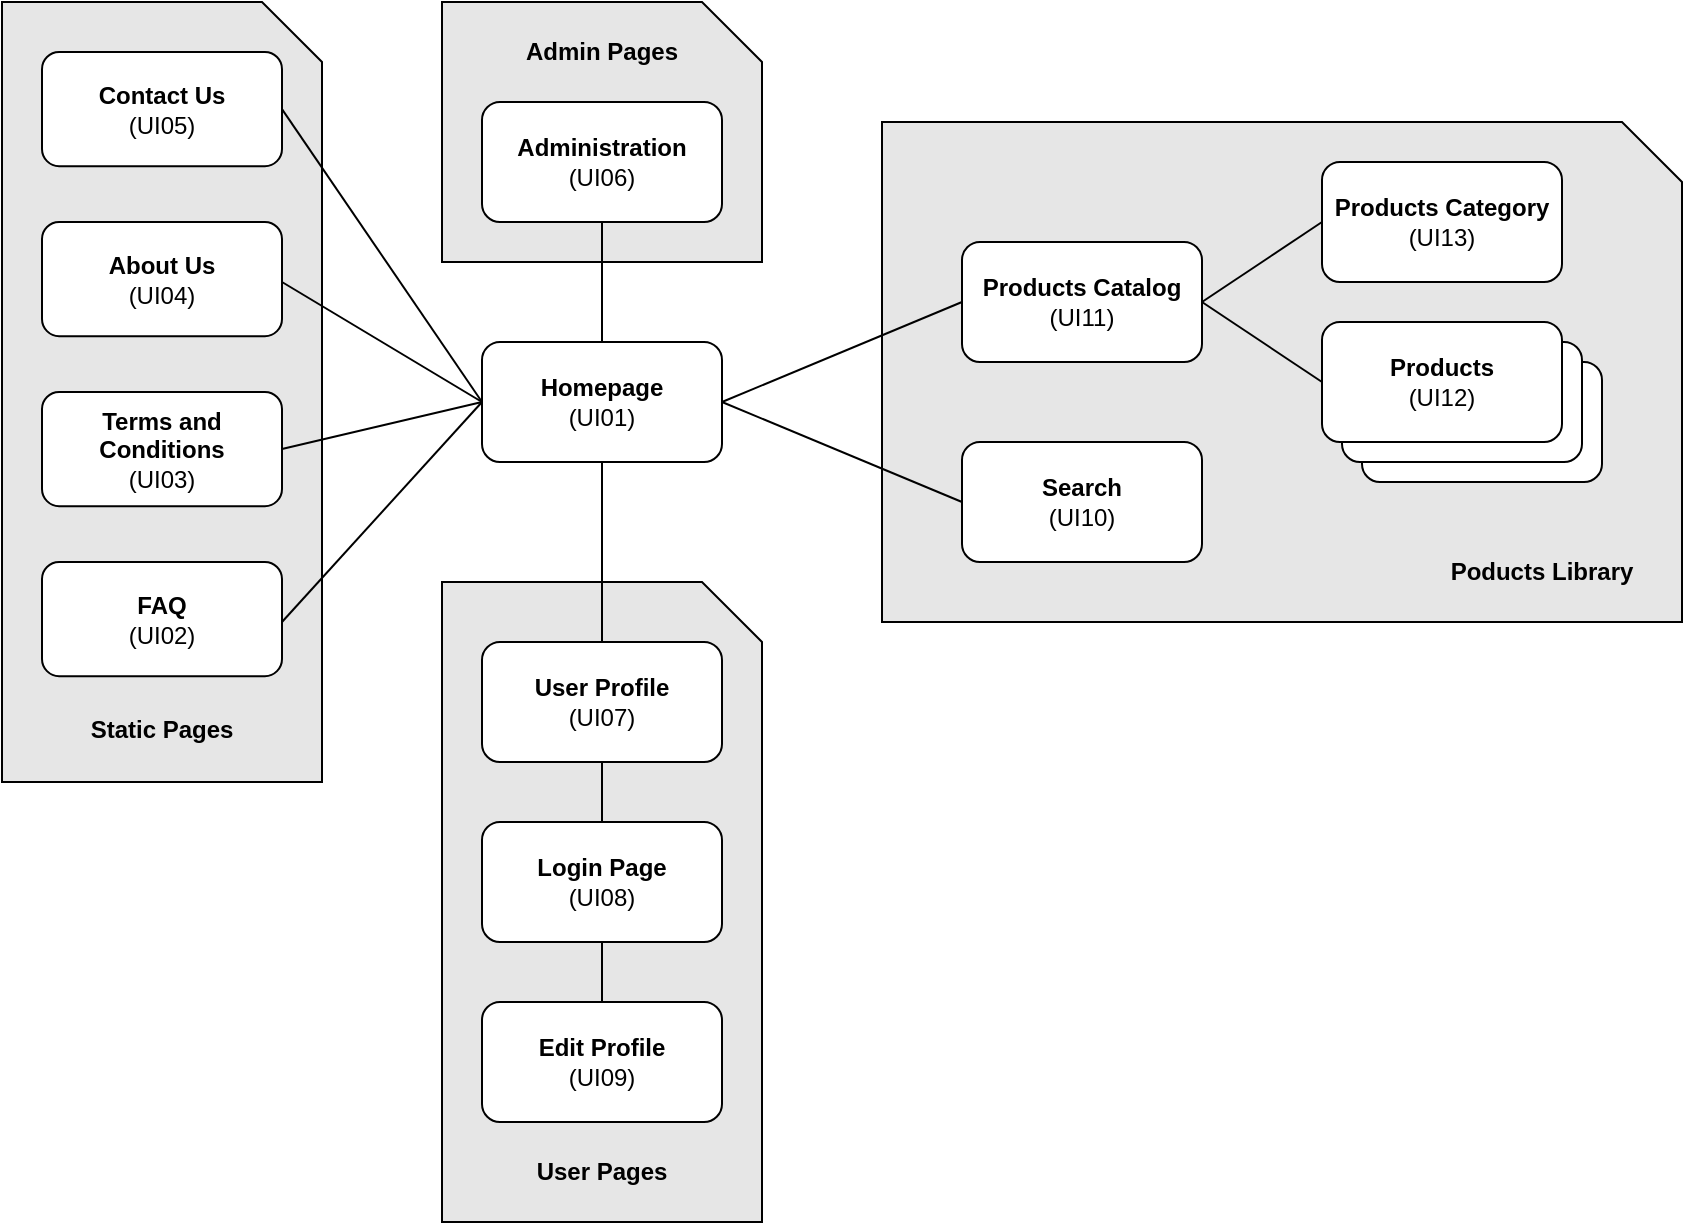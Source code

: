 <mxfile version="20.4.0" type="device"><diagram id="FbHLEzwhb3HG7LuKWLSo" name="Page-1"><mxGraphModel dx="1422" dy="764" grid="1" gridSize="10" guides="1" tooltips="1" connect="1" arrows="1" fold="1" page="1" pageScale="1" pageWidth="827" pageHeight="1169" math="0" shadow="0"><root><mxCell id="0"/><mxCell id="1" parent="0"/><mxCell id="mgl7p4GGUxX9ko9Ei8cL-6" value="" style="group" parent="1" vertex="1" connectable="0"><mxGeometry x="180" y="400" width="160" height="390" as="geometry"/></mxCell><mxCell id="mgl7p4GGUxX9ko9Ei8cL-1" value="" style="shape=card;whiteSpace=wrap;html=1;verticalAlign=middle;fillColor=#E6E6E6;flipH=1;" parent="mgl7p4GGUxX9ko9Ei8cL-6" vertex="1"><mxGeometry width="160" height="390" as="geometry"/></mxCell><mxCell id="mgl7p4GGUxX9ko9Ei8cL-5" value="" style="group" parent="mgl7p4GGUxX9ko9Ei8cL-6" vertex="1" connectable="0"><mxGeometry x="20" y="25.004" width="120" height="318.048" as="geometry"/></mxCell><mxCell id="mgl7p4GGUxX9ko9Ei8cL-3" value="" style="rounded=1;whiteSpace=wrap;html=1;fontColor=#000000;fillColor=#FFFFFF;" parent="mgl7p4GGUxX9ko9Ei8cL-5" vertex="1"><mxGeometry width="120" height="57.073" as="geometry"/></mxCell><mxCell id="mgl7p4GGUxX9ko9Ei8cL-4" value="&lt;div&gt;&lt;b&gt;Contact Us&lt;/b&gt;&lt;/div&gt;&lt;div&gt;(UI05)&lt;b&gt;&lt;br&gt;&lt;/b&gt;&lt;/div&gt;" style="text;html=1;strokeColor=none;fillColor=none;align=center;verticalAlign=middle;whiteSpace=wrap;rounded=0;fontColor=#000000;" parent="mgl7p4GGUxX9ko9Ei8cL-5" vertex="1"><mxGeometry x="25" y="14.268" width="70" height="28.537" as="geometry"/></mxCell><mxCell id="mgl7p4GGUxX9ko9Ei8cL-2" value="&lt;b&gt;Static Pages&lt;/b&gt;" style="text;html=1;strokeColor=none;fillColor=none;align=center;verticalAlign=middle;whiteSpace=wrap;rounded=0;container=1;" parent="mgl7p4GGUxX9ko9Ei8cL-6" vertex="1"><mxGeometry x="40" y="349.997" width="80" height="28.537" as="geometry"/></mxCell><mxCell id="mgl7p4GGUxX9ko9Ei8cL-8" value="&lt;div&gt;&lt;b&gt;Terms and Conditions&lt;br&gt;&lt;/b&gt;&lt;/div&gt;&lt;div&gt;(UI03)&lt;b&gt;&lt;br&gt;&lt;/b&gt;&lt;/div&gt;" style="rounded=1;whiteSpace=wrap;html=1;fontColor=#000000;fillColor=#FFFFFF;" parent="mgl7p4GGUxX9ko9Ei8cL-6" vertex="1"><mxGeometry x="20" y="194.996" width="120" height="57.073" as="geometry"/></mxCell><mxCell id="mgl7p4GGUxX9ko9Ei8cL-7" value="&lt;div&gt;&lt;b&gt;About Us&lt;/b&gt;&lt;/div&gt;&lt;div&gt;(UI04)&lt;b&gt;&lt;br&gt;&lt;/b&gt;&lt;/div&gt;" style="rounded=1;whiteSpace=wrap;html=1;fontColor=#000000;fillColor=#FFFFFF;" parent="mgl7p4GGUxX9ko9Ei8cL-6" vertex="1"><mxGeometry x="20" y="110.002" width="120" height="57.073" as="geometry"/></mxCell><mxCell id="mgl7p4GGUxX9ko9Ei8cL-11" value="&lt;div&gt;&lt;b&gt;FAQ&lt;br&gt;&lt;/b&gt;&lt;/div&gt;&lt;div&gt;(UI02)&lt;b&gt;&lt;br&gt;&lt;/b&gt;&lt;/div&gt;" style="rounded=1;whiteSpace=wrap;html=1;fontColor=#000000;fillColor=#FFFFFF;" parent="mgl7p4GGUxX9ko9Ei8cL-6" vertex="1"><mxGeometry x="20" y="279.999" width="120" height="57.073" as="geometry"/></mxCell><mxCell id="mgl7p4GGUxX9ko9Ei8cL-13" value="&lt;div&gt;&lt;b&gt;Homepage&lt;/b&gt;&lt;/div&gt;&lt;div&gt;(UI01)&lt;b&gt;&lt;br&gt;&lt;/b&gt;&lt;/div&gt;" style="rounded=1;whiteSpace=wrap;html=1;fontColor=#000000;fillColor=#FFFFFF;" parent="1" vertex="1"><mxGeometry x="420" y="570" width="120" height="60" as="geometry"/></mxCell><mxCell id="mgl7p4GGUxX9ko9Ei8cL-20" value="" style="group" parent="1" vertex="1" connectable="0"><mxGeometry x="400" y="400" width="160" height="130" as="geometry"/></mxCell><mxCell id="mgl7p4GGUxX9ko9Ei8cL-14" value="" style="shape=card;whiteSpace=wrap;html=1;fontColor=#000000;fillColor=#E6E6E6;flipH=1;" parent="mgl7p4GGUxX9ko9Ei8cL-20" vertex="1"><mxGeometry width="160" height="130" as="geometry"/></mxCell><mxCell id="mgl7p4GGUxX9ko9Ei8cL-18" value="&lt;div&gt;&lt;b&gt;Administration&lt;/b&gt;&lt;/div&gt;&lt;div&gt;(UI06)&lt;b&gt;&lt;br&gt;&lt;/b&gt;&lt;/div&gt;" style="rounded=1;whiteSpace=wrap;html=1;fontColor=#000000;fillColor=#FFFFFF;" parent="mgl7p4GGUxX9ko9Ei8cL-20" vertex="1"><mxGeometry x="20" y="50" width="120" height="60" as="geometry"/></mxCell><mxCell id="mgl7p4GGUxX9ko9Ei8cL-19" value="&lt;b&gt;Admin Pages&lt;/b&gt;" style="text;html=1;strokeColor=none;fillColor=none;align=center;verticalAlign=middle;whiteSpace=wrap;rounded=0;fontColor=#000000;" parent="mgl7p4GGUxX9ko9Ei8cL-20" vertex="1"><mxGeometry x="40" y="10" width="80" height="30" as="geometry"/></mxCell><mxCell id="mgl7p4GGUxX9ko9Ei8cL-23" value="" style="endArrow=none;html=1;rounded=0;fontColor=#000000;entryX=0.5;entryY=1;entryDx=0;entryDy=0;exitX=0.5;exitY=0;exitDx=0;exitDy=0;" parent="1" source="mgl7p4GGUxX9ko9Ei8cL-13" target="mgl7p4GGUxX9ko9Ei8cL-18" edge="1"><mxGeometry width="50" height="50" relative="1" as="geometry"><mxPoint x="390" y="590" as="sourcePoint"/><mxPoint x="440" y="540" as="targetPoint"/></mxGeometry></mxCell><mxCell id="mgl7p4GGUxX9ko9Ei8cL-24" value="" style="endArrow=none;html=1;rounded=0;fontColor=#000000;entryX=0;entryY=0.5;entryDx=0;entryDy=0;exitX=1;exitY=0.5;exitDx=0;exitDy=0;" parent="1" source="mgl7p4GGUxX9ko9Ei8cL-3" target="mgl7p4GGUxX9ko9Ei8cL-13" edge="1"><mxGeometry width="50" height="50" relative="1" as="geometry"><mxPoint x="390" y="590" as="sourcePoint"/><mxPoint x="440" y="540" as="targetPoint"/></mxGeometry></mxCell><mxCell id="mgl7p4GGUxX9ko9Ei8cL-25" value="" style="endArrow=none;html=1;rounded=0;fontColor=#000000;entryX=0;entryY=0.5;entryDx=0;entryDy=0;" parent="1" target="mgl7p4GGUxX9ko9Ei8cL-13" edge="1"><mxGeometry width="50" height="50" relative="1" as="geometry"><mxPoint x="320" y="540" as="sourcePoint"/><mxPoint x="440" y="540" as="targetPoint"/></mxGeometry></mxCell><mxCell id="mgl7p4GGUxX9ko9Ei8cL-26" value="" style="endArrow=none;html=1;rounded=0;fontColor=#000000;exitX=1;exitY=0.5;exitDx=0;exitDy=0;entryX=0;entryY=0.5;entryDx=0;entryDy=0;" parent="1" source="mgl7p4GGUxX9ko9Ei8cL-8" target="mgl7p4GGUxX9ko9Ei8cL-13" edge="1"><mxGeometry width="50" height="50" relative="1" as="geometry"><mxPoint x="390" y="590" as="sourcePoint"/><mxPoint x="440" y="540" as="targetPoint"/></mxGeometry></mxCell><mxCell id="mgl7p4GGUxX9ko9Ei8cL-27" value="" style="endArrow=none;html=1;rounded=0;fontColor=#000000;entryX=0;entryY=0.5;entryDx=0;entryDy=0;" parent="1" target="mgl7p4GGUxX9ko9Ei8cL-13" edge="1"><mxGeometry width="50" height="50" relative="1" as="geometry"><mxPoint x="320" y="710" as="sourcePoint"/><mxPoint x="440" y="540" as="targetPoint"/></mxGeometry></mxCell><mxCell id="2mMDmbkEYpSXGZDixhXu-1" value="" style="shape=card;whiteSpace=wrap;html=1;flipH=1;fillColor=#E6E6E6;" parent="1" vertex="1"><mxGeometry x="400" y="690" width="160" height="320" as="geometry"/></mxCell><mxCell id="2mMDmbkEYpSXGZDixhXu-2" value="&lt;div&gt;&lt;b&gt;User Profile&lt;/b&gt;&lt;/div&gt;&lt;div&gt;(UI07)&lt;b&gt;&lt;br&gt;&lt;/b&gt;&lt;/div&gt;" style="rounded=1;whiteSpace=wrap;html=1;fillColor=#FFFFFF;" parent="1" vertex="1"><mxGeometry x="420" y="720" width="120" height="60" as="geometry"/></mxCell><mxCell id="2mMDmbkEYpSXGZDixhXu-4" value="&lt;b&gt;User Pages&lt;/b&gt;" style="text;html=1;strokeColor=none;fillColor=none;align=center;verticalAlign=middle;whiteSpace=wrap;rounded=0;" parent="1" vertex="1"><mxGeometry x="445" y="970" width="70" height="30" as="geometry"/></mxCell><mxCell id="FolFfBXA7Gakxo-xVc1d-1" value="&lt;div&gt;&lt;b&gt;Login Page&lt;/b&gt;&lt;/div&gt;&lt;div&gt;(UI08)&lt;b&gt;&lt;br&gt;&lt;/b&gt;&lt;/div&gt;" style="rounded=1;whiteSpace=wrap;html=1;" parent="1" vertex="1"><mxGeometry x="420" y="810" width="120" height="60" as="geometry"/></mxCell><mxCell id="FolFfBXA7Gakxo-xVc1d-3" value="&lt;div&gt;&lt;b&gt;Edit Profile&lt;/b&gt;&lt;/div&gt;&lt;div&gt;(UI09)&lt;b&gt;&lt;br&gt;&lt;/b&gt;&lt;/div&gt;" style="rounded=1;whiteSpace=wrap;html=1;" parent="1" vertex="1"><mxGeometry x="420" y="900" width="120" height="60" as="geometry"/></mxCell><mxCell id="FolFfBXA7Gakxo-xVc1d-5" value="" style="endArrow=none;html=1;rounded=0;entryX=0.5;entryY=1;entryDx=0;entryDy=0;exitX=0.5;exitY=0;exitDx=0;exitDy=0;" parent="1" source="2mMDmbkEYpSXGZDixhXu-2" target="mgl7p4GGUxX9ko9Ei8cL-13" edge="1"><mxGeometry width="50" height="50" relative="1" as="geometry"><mxPoint x="390" y="690" as="sourcePoint"/><mxPoint x="440" y="640" as="targetPoint"/></mxGeometry></mxCell><mxCell id="FolFfBXA7Gakxo-xVc1d-6" value="" style="endArrow=none;html=1;rounded=0;entryX=0.5;entryY=1;entryDx=0;entryDy=0;exitX=0.5;exitY=0;exitDx=0;exitDy=0;" parent="1" source="FolFfBXA7Gakxo-xVc1d-1" target="2mMDmbkEYpSXGZDixhXu-2" edge="1"><mxGeometry width="50" height="50" relative="1" as="geometry"><mxPoint x="490" y="800" as="sourcePoint"/><mxPoint x="440" y="640" as="targetPoint"/></mxGeometry></mxCell><mxCell id="FolFfBXA7Gakxo-xVc1d-7" value="" style="endArrow=none;html=1;rounded=0;exitX=0.5;exitY=0;exitDx=0;exitDy=0;entryX=0.5;entryY=1;entryDx=0;entryDy=0;" parent="1" source="FolFfBXA7Gakxo-xVc1d-3" target="FolFfBXA7Gakxo-xVc1d-1" edge="1"><mxGeometry width="50" height="50" relative="1" as="geometry"><mxPoint x="390" y="690" as="sourcePoint"/><mxPoint x="440" y="640" as="targetPoint"/></mxGeometry></mxCell><mxCell id="FolFfBXA7Gakxo-xVc1d-18" value="" style="group" parent="1" vertex="1" connectable="0"><mxGeometry x="620" y="460" width="400" height="250" as="geometry"/></mxCell><mxCell id="FolFfBXA7Gakxo-xVc1d-8" value="" style="shape=card;whiteSpace=wrap;html=1;flipH=1;fillColor=#E6E6E6;" parent="FolFfBXA7Gakxo-xVc1d-18" vertex="1"><mxGeometry width="400" height="250" as="geometry"/></mxCell><mxCell id="FolFfBXA7Gakxo-xVc1d-9" value="&lt;b&gt;Poducts Library&lt;/b&gt;" style="text;html=1;strokeColor=none;fillColor=none;align=center;verticalAlign=middle;whiteSpace=wrap;rounded=0;" parent="FolFfBXA7Gakxo-xVc1d-18" vertex="1"><mxGeometry x="270" y="210" width="120" height="30" as="geometry"/></mxCell><mxCell id="FolFfBXA7Gakxo-xVc1d-10" value="&lt;div&gt;&lt;b&gt;Search&lt;/b&gt;&lt;/div&gt;&lt;div&gt;(UI10)&lt;br&gt;&lt;/div&gt;" style="rounded=1;whiteSpace=wrap;html=1;fillColor=#FFFFFF;" parent="FolFfBXA7Gakxo-xVc1d-18" vertex="1"><mxGeometry x="40" y="160" width="120" height="60" as="geometry"/></mxCell><mxCell id="FolFfBXA7Gakxo-xVc1d-11" value="&lt;div&gt;&lt;b&gt;Products Catalog&lt;/b&gt;&lt;/div&gt;&lt;div&gt;(UI11)&lt;br&gt;&lt;/div&gt;" style="rounded=1;whiteSpace=wrap;html=1;fillColor=#FFFFFF;" parent="FolFfBXA7Gakxo-xVc1d-18" vertex="1"><mxGeometry x="40" y="60" width="120" height="60" as="geometry"/></mxCell><mxCell id="FolFfBXA7Gakxo-xVc1d-15" value="" style="group" parent="FolFfBXA7Gakxo-xVc1d-18" vertex="1" connectable="0"><mxGeometry x="220" y="100" width="140" height="80" as="geometry"/></mxCell><mxCell id="FolFfBXA7Gakxo-xVc1d-12" value="" style="rounded=1;whiteSpace=wrap;html=1;fillColor=#FFFFFF;" parent="FolFfBXA7Gakxo-xVc1d-15" vertex="1"><mxGeometry x="20" y="20" width="120" height="60" as="geometry"/></mxCell><mxCell id="FolFfBXA7Gakxo-xVc1d-13" value="" style="rounded=1;whiteSpace=wrap;html=1;fillColor=#FFFFFF;" parent="FolFfBXA7Gakxo-xVc1d-15" vertex="1"><mxGeometry x="10" y="10" width="120" height="60" as="geometry"/></mxCell><mxCell id="FolFfBXA7Gakxo-xVc1d-14" value="&lt;div&gt;&lt;b&gt;Products &lt;br&gt;&lt;/b&gt;&lt;/div&gt;&lt;div&gt;(UI12)&lt;br&gt;&lt;/div&gt;" style="rounded=1;whiteSpace=wrap;html=1;fillColor=#FFFFFF;" parent="FolFfBXA7Gakxo-xVc1d-15" vertex="1"><mxGeometry width="120" height="60" as="geometry"/></mxCell><mxCell id="FolFfBXA7Gakxo-xVc1d-16" value="&lt;div&gt;&lt;b&gt;Products Category&lt;/b&gt;&lt;/div&gt;&lt;div&gt;(UI13)&lt;br&gt;&lt;/div&gt;" style="rounded=1;whiteSpace=wrap;html=1;fillColor=#FFFFFF;" parent="FolFfBXA7Gakxo-xVc1d-18" vertex="1"><mxGeometry x="220" y="20" width="120" height="60" as="geometry"/></mxCell><mxCell id="FolFfBXA7Gakxo-xVc1d-21" value="" style="endArrow=none;html=1;rounded=0;exitX=1;exitY=0.5;exitDx=0;exitDy=0;entryX=0;entryY=0.5;entryDx=0;entryDy=0;" parent="FolFfBXA7Gakxo-xVc1d-18" source="FolFfBXA7Gakxo-xVc1d-11" target="FolFfBXA7Gakxo-xVc1d-16" edge="1"><mxGeometry width="50" height="50" relative="1" as="geometry"><mxPoint x="170" y="60" as="sourcePoint"/><mxPoint x="220" y="10" as="targetPoint"/></mxGeometry></mxCell><mxCell id="FolFfBXA7Gakxo-xVc1d-22" value="" style="endArrow=none;html=1;rounded=0;entryX=0;entryY=0.5;entryDx=0;entryDy=0;exitX=1;exitY=0.5;exitDx=0;exitDy=0;" parent="FolFfBXA7Gakxo-xVc1d-18" source="FolFfBXA7Gakxo-xVc1d-11" target="FolFfBXA7Gakxo-xVc1d-14" edge="1"><mxGeometry width="50" height="50" relative="1" as="geometry"><mxPoint x="160" y="190" as="sourcePoint"/><mxPoint x="210" y="140" as="targetPoint"/></mxGeometry></mxCell><mxCell id="FolFfBXA7Gakxo-xVc1d-19" value="" style="endArrow=none;html=1;rounded=0;entryX=0;entryY=0.5;entryDx=0;entryDy=0;" parent="1" target="FolFfBXA7Gakxo-xVc1d-11" edge="1"><mxGeometry width="50" height="50" relative="1" as="geometry"><mxPoint x="540" y="600" as="sourcePoint"/><mxPoint x="590" y="550" as="targetPoint"/></mxGeometry></mxCell><mxCell id="FolFfBXA7Gakxo-xVc1d-20" value="" style="endArrow=none;html=1;rounded=0;exitX=1;exitY=0.5;exitDx=0;exitDy=0;entryX=0;entryY=0.5;entryDx=0;entryDy=0;" parent="1" source="mgl7p4GGUxX9ko9Ei8cL-13" target="FolFfBXA7Gakxo-xVc1d-10" edge="1"><mxGeometry width="50" height="50" relative="1" as="geometry"><mxPoint x="550" y="650" as="sourcePoint"/><mxPoint x="600" y="600" as="targetPoint"/></mxGeometry></mxCell></root></mxGraphModel></diagram></mxfile>